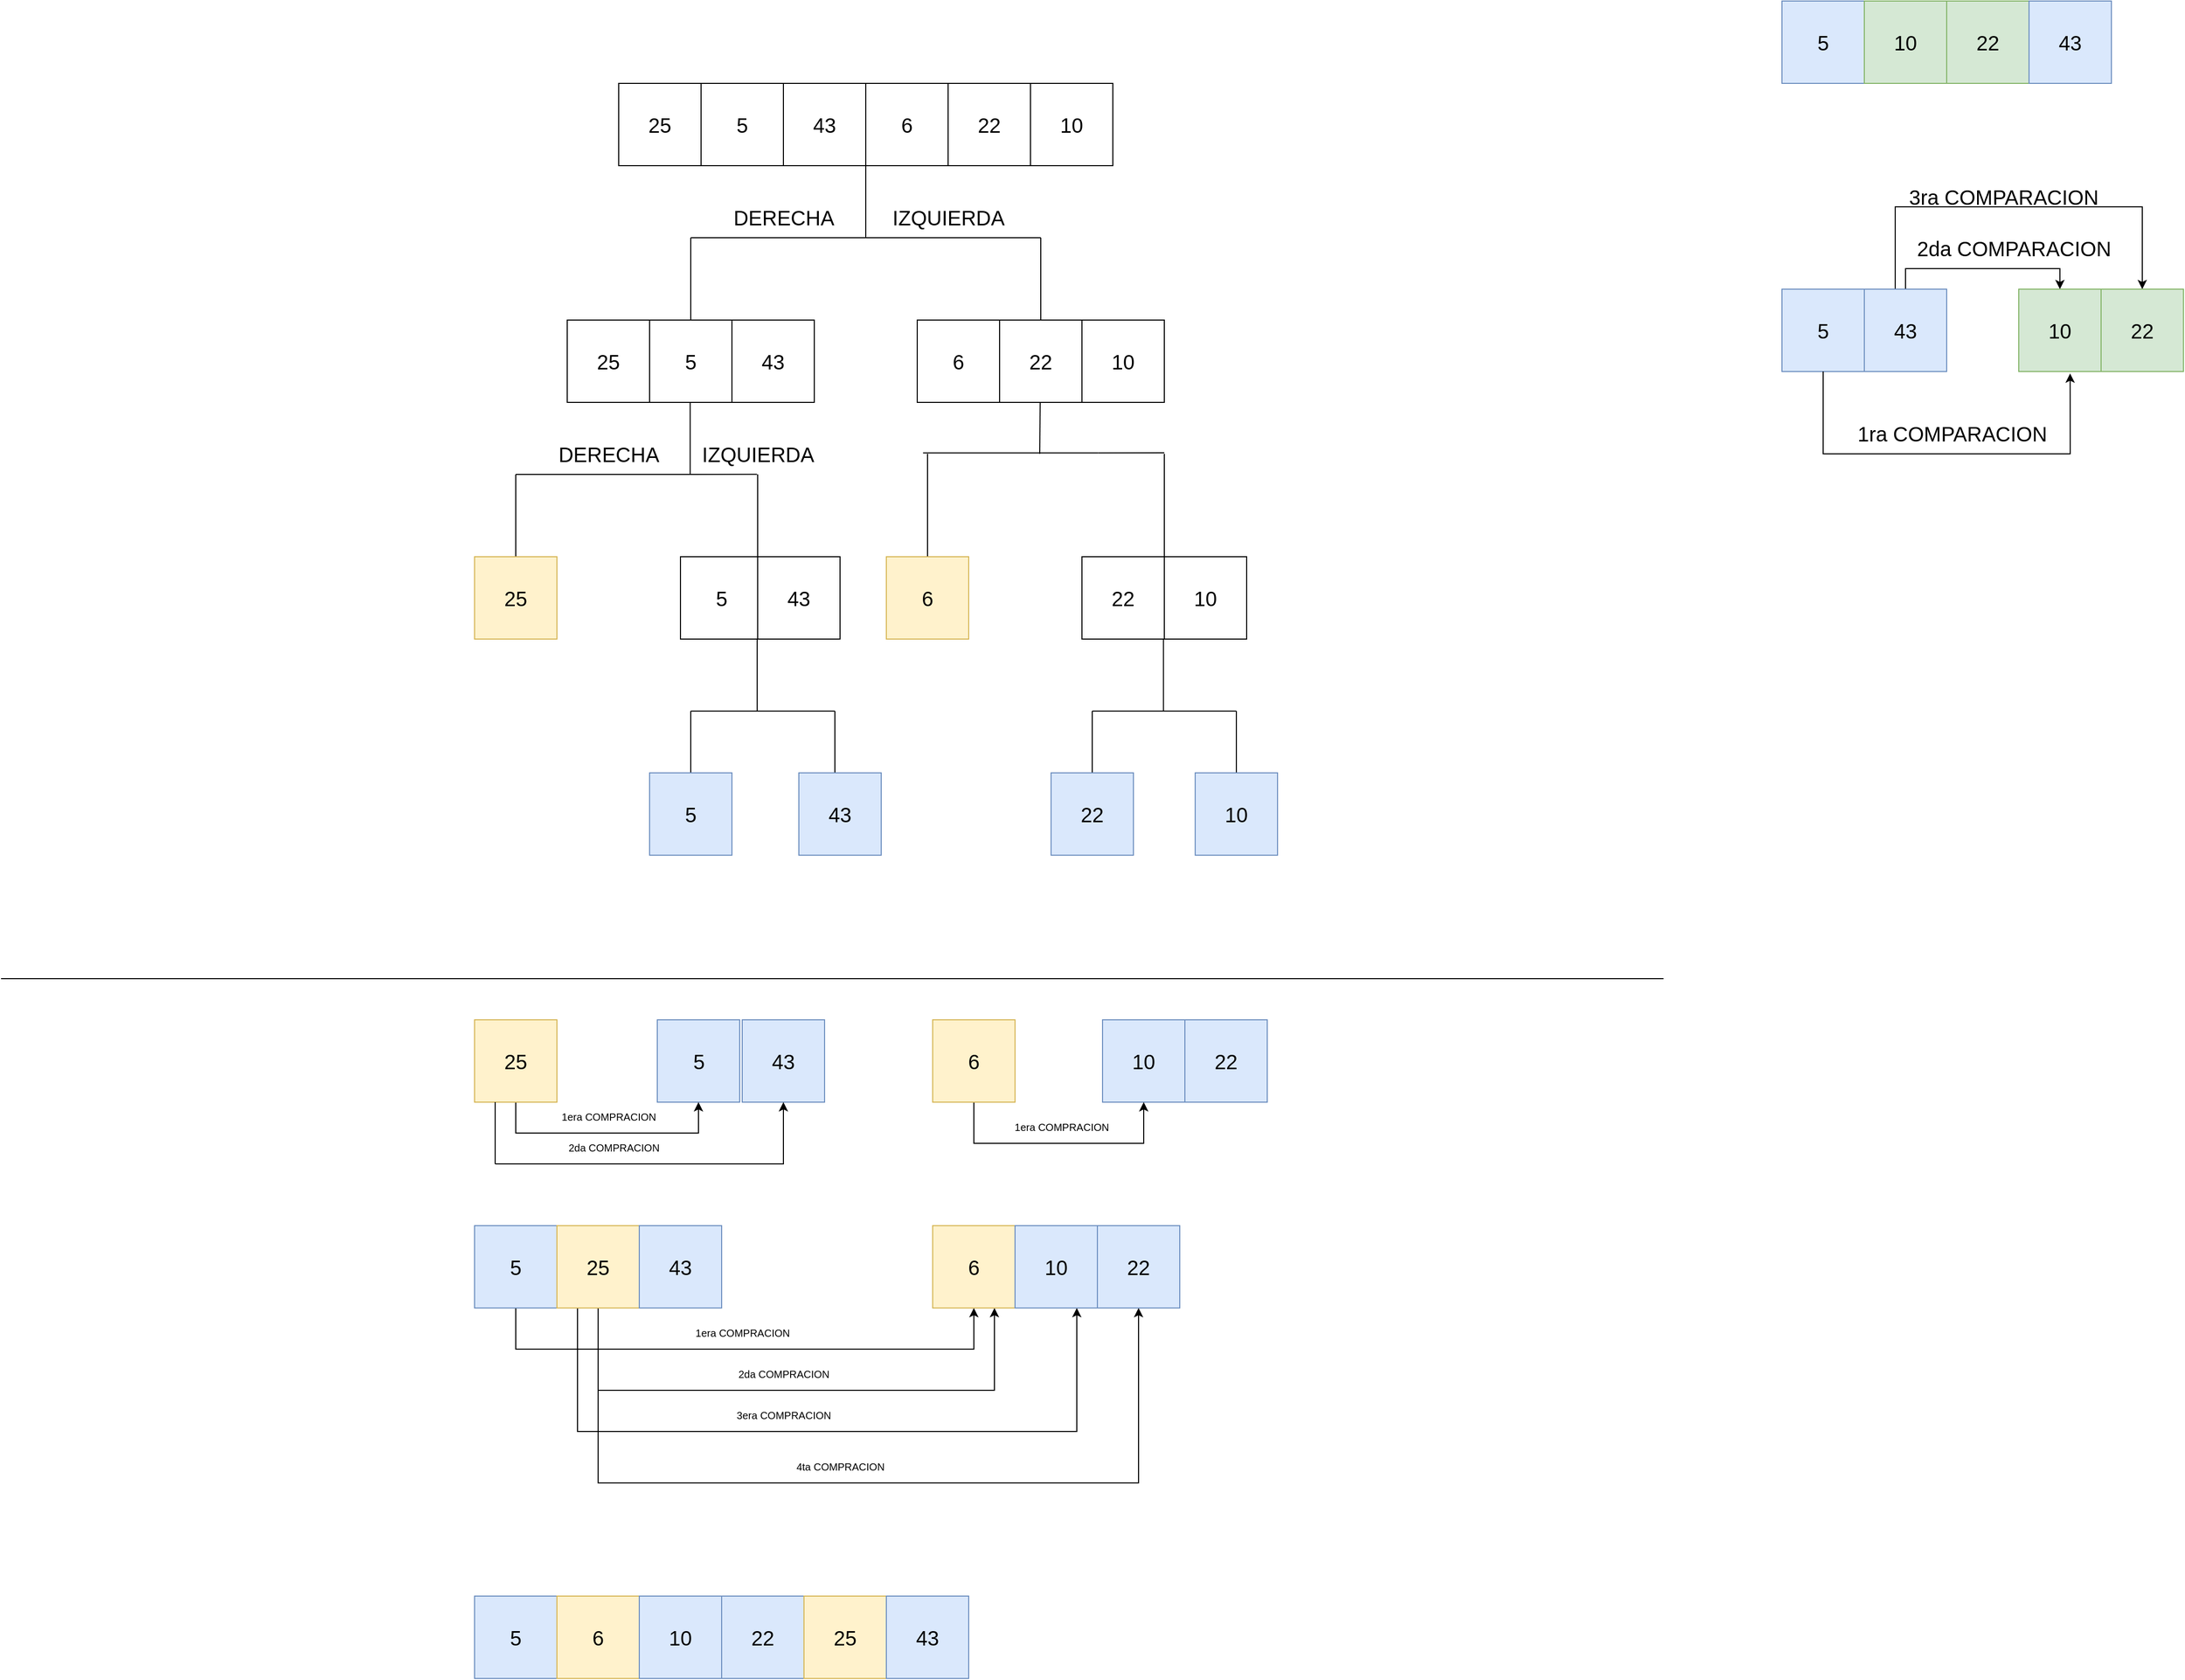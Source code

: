 <mxfile version="20.3.0" type="device"><diagram id="cO6zq_ooVspj6rPdRkod" name="Page-1"><mxGraphModel dx="1155" dy="2143" grid="1" gridSize="10" guides="1" tooltips="1" connect="1" arrows="1" fold="1" page="1" pageScale="1" pageWidth="4681" pageHeight="3300" math="0" shadow="0"><root><mxCell id="0"/><mxCell id="1" parent="0"/><mxCell id="gEKkwG1tQkAZAJxicMoD-1" value="&lt;font style=&quot;font-size: 20px;&quot;&gt;25&lt;/font&gt;" style="whiteSpace=wrap;html=1;aspect=fixed;" vertex="1" parent="1"><mxGeometry x="610" y="170" width="80" height="80" as="geometry"/></mxCell><mxCell id="gEKkwG1tQkAZAJxicMoD-2" value="&lt;font style=&quot;font-size: 20px;&quot;&gt;5&lt;/font&gt;" style="whiteSpace=wrap;html=1;aspect=fixed;" vertex="1" parent="1"><mxGeometry x="690" y="170" width="80" height="80" as="geometry"/></mxCell><mxCell id="gEKkwG1tQkAZAJxicMoD-3" value="&lt;font style=&quot;font-size: 20px;&quot;&gt;43&lt;/font&gt;" style="whiteSpace=wrap;html=1;aspect=fixed;" vertex="1" parent="1"><mxGeometry x="770" y="170" width="80" height="80" as="geometry"/></mxCell><mxCell id="gEKkwG1tQkAZAJxicMoD-4" value="&lt;font style=&quot;font-size: 20px;&quot;&gt;6&lt;/font&gt;" style="whiteSpace=wrap;html=1;aspect=fixed;" vertex="1" parent="1"><mxGeometry x="850" y="170" width="80" height="80" as="geometry"/></mxCell><mxCell id="gEKkwG1tQkAZAJxicMoD-5" value="&lt;font style=&quot;font-size: 20px;&quot;&gt;22&lt;/font&gt;" style="whiteSpace=wrap;html=1;aspect=fixed;" vertex="1" parent="1"><mxGeometry x="930" y="170" width="80" height="80" as="geometry"/></mxCell><mxCell id="gEKkwG1tQkAZAJxicMoD-6" value="&lt;font style=&quot;font-size: 20px;&quot;&gt;10&lt;/font&gt;" style="whiteSpace=wrap;html=1;aspect=fixed;" vertex="1" parent="1"><mxGeometry x="1010" y="170" width="80" height="80" as="geometry"/></mxCell><mxCell id="gEKkwG1tQkAZAJxicMoD-7" value="" style="endArrow=none;html=1;rounded=0;fontSize=20;entryX=0;entryY=1;entryDx=0;entryDy=0;" edge="1" parent="1" target="gEKkwG1tQkAZAJxicMoD-4"><mxGeometry width="50" height="50" relative="1" as="geometry"><mxPoint x="850" y="320" as="sourcePoint"/><mxPoint x="1040" y="510" as="targetPoint"/></mxGeometry></mxCell><mxCell id="gEKkwG1tQkAZAJxicMoD-8" value="" style="endArrow=none;html=1;rounded=0;fontSize=20;" edge="1" parent="1"><mxGeometry width="50" height="50" relative="1" as="geometry"><mxPoint x="680" y="320" as="sourcePoint"/><mxPoint x="850" y="320" as="targetPoint"/></mxGeometry></mxCell><mxCell id="gEKkwG1tQkAZAJxicMoD-10" value="DERECHA" style="text;html=1;resizable=0;autosize=1;align=center;verticalAlign=middle;points=[];fillColor=none;strokeColor=none;rounded=0;fontSize=20;" vertex="1" parent="1"><mxGeometry x="710" y="280" width="120" height="40" as="geometry"/></mxCell><mxCell id="gEKkwG1tQkAZAJxicMoD-11" value="" style="endArrow=none;html=1;rounded=0;fontSize=20;" edge="1" parent="1"><mxGeometry width="50" height="50" relative="1" as="geometry"><mxPoint x="850" y="320" as="sourcePoint"/><mxPoint x="1020" y="320" as="targetPoint"/></mxGeometry></mxCell><mxCell id="gEKkwG1tQkAZAJxicMoD-12" value="" style="endArrow=none;html=1;rounded=0;fontSize=20;" edge="1" parent="1"><mxGeometry width="50" height="50" relative="1" as="geometry"><mxPoint x="680" y="400" as="sourcePoint"/><mxPoint x="680" y="320" as="targetPoint"/></mxGeometry></mxCell><mxCell id="gEKkwG1tQkAZAJxicMoD-13" value="" style="endArrow=none;html=1;rounded=0;fontSize=20;" edge="1" parent="1"><mxGeometry width="50" height="50" relative="1" as="geometry"><mxPoint x="1020" y="400" as="sourcePoint"/><mxPoint x="1020" y="320" as="targetPoint"/></mxGeometry></mxCell><mxCell id="gEKkwG1tQkAZAJxicMoD-14" value="IZQUIERDA" style="text;html=1;resizable=0;autosize=1;align=center;verticalAlign=middle;points=[];fillColor=none;strokeColor=none;rounded=0;fontSize=20;" vertex="1" parent="1"><mxGeometry x="865" y="280" width="130" height="40" as="geometry"/></mxCell><mxCell id="gEKkwG1tQkAZAJxicMoD-15" value="&lt;font style=&quot;font-size: 20px;&quot;&gt;25&lt;/font&gt;" style="whiteSpace=wrap;html=1;aspect=fixed;" vertex="1" parent="1"><mxGeometry x="560" y="400" width="80" height="80" as="geometry"/></mxCell><mxCell id="gEKkwG1tQkAZAJxicMoD-16" value="&lt;font style=&quot;font-size: 20px;&quot;&gt;5&lt;/font&gt;" style="whiteSpace=wrap;html=1;aspect=fixed;" vertex="1" parent="1"><mxGeometry x="640" y="400" width="80" height="80" as="geometry"/></mxCell><mxCell id="gEKkwG1tQkAZAJxicMoD-17" value="&lt;font style=&quot;font-size: 20px;&quot;&gt;43&lt;/font&gt;" style="whiteSpace=wrap;html=1;aspect=fixed;" vertex="1" parent="1"><mxGeometry x="720" y="400" width="80" height="80" as="geometry"/></mxCell><mxCell id="gEKkwG1tQkAZAJxicMoD-18" value="&lt;font style=&quot;font-size: 20px;&quot;&gt;6&lt;/font&gt;" style="whiteSpace=wrap;html=1;aspect=fixed;" vertex="1" parent="1"><mxGeometry x="900" y="400" width="80" height="80" as="geometry"/></mxCell><mxCell id="gEKkwG1tQkAZAJxicMoD-19" value="&lt;font style=&quot;font-size: 20px;&quot;&gt;22&lt;/font&gt;" style="whiteSpace=wrap;html=1;aspect=fixed;" vertex="1" parent="1"><mxGeometry x="980" y="400" width="80" height="80" as="geometry"/></mxCell><mxCell id="gEKkwG1tQkAZAJxicMoD-20" value="&lt;font style=&quot;font-size: 20px;&quot;&gt;10&lt;/font&gt;" style="whiteSpace=wrap;html=1;aspect=fixed;" vertex="1" parent="1"><mxGeometry x="1060" y="400" width="80" height="80" as="geometry"/></mxCell><mxCell id="gEKkwG1tQkAZAJxicMoD-29" value="" style="endArrow=none;html=1;rounded=0;fontSize=20;entryX=0;entryY=1;entryDx=0;entryDy=0;" edge="1" parent="1"><mxGeometry width="50" height="50" relative="1" as="geometry"><mxPoint x="679.41" y="550" as="sourcePoint"/><mxPoint x="679.41" y="480" as="targetPoint"/></mxGeometry></mxCell><mxCell id="gEKkwG1tQkAZAJxicMoD-30" value="" style="endArrow=none;html=1;rounded=0;fontSize=20;" edge="1" parent="1"><mxGeometry width="50" height="50" relative="1" as="geometry"><mxPoint x="510.0" y="550" as="sourcePoint"/><mxPoint x="680.0" y="550" as="targetPoint"/></mxGeometry></mxCell><mxCell id="gEKkwG1tQkAZAJxicMoD-31" value="DERECHA" style="text;html=1;resizable=0;autosize=1;align=center;verticalAlign=middle;points=[];fillColor=none;strokeColor=none;rounded=0;fontSize=20;" vertex="1" parent="1"><mxGeometry x="540" y="510" width="120" height="40" as="geometry"/></mxCell><mxCell id="gEKkwG1tQkAZAJxicMoD-32" value="" style="endArrow=none;html=1;rounded=0;fontSize=20;entryX=0.495;entryY=0.997;entryDx=0;entryDy=0;entryPerimeter=0;" edge="1" parent="1" target="gEKkwG1tQkAZAJxicMoD-35"><mxGeometry width="50" height="50" relative="1" as="geometry"><mxPoint x="680.0" y="550" as="sourcePoint"/><mxPoint x="850.0" y="550" as="targetPoint"/></mxGeometry></mxCell><mxCell id="gEKkwG1tQkAZAJxicMoD-33" value="" style="endArrow=none;html=1;rounded=0;fontSize=20;" edge="1" parent="1"><mxGeometry width="50" height="50" relative="1" as="geometry"><mxPoint x="510.0" y="630" as="sourcePoint"/><mxPoint x="510.0" y="550" as="targetPoint"/></mxGeometry></mxCell><mxCell id="gEKkwG1tQkAZAJxicMoD-34" value="" style="endArrow=none;html=1;rounded=0;fontSize=20;" edge="1" parent="1"><mxGeometry width="50" height="50" relative="1" as="geometry"><mxPoint x="745.0" y="630" as="sourcePoint"/><mxPoint x="745.0" y="550" as="targetPoint"/></mxGeometry></mxCell><mxCell id="gEKkwG1tQkAZAJxicMoD-35" value="IZQUIERDA" style="text;html=1;resizable=0;autosize=1;align=center;verticalAlign=middle;points=[];fillColor=none;strokeColor=none;rounded=0;fontSize=20;" vertex="1" parent="1"><mxGeometry x="680" y="510" width="130" height="40" as="geometry"/></mxCell><mxCell id="gEKkwG1tQkAZAJxicMoD-36" value="&lt;font style=&quot;font-size: 20px;&quot;&gt;25&lt;/font&gt;" style="whiteSpace=wrap;html=1;aspect=fixed;fillColor=#fff2cc;strokeColor=#d6b656;" vertex="1" parent="1"><mxGeometry x="470" y="630" width="80" height="80" as="geometry"/></mxCell><mxCell id="gEKkwG1tQkAZAJxicMoD-37" value="&lt;font style=&quot;font-size: 20px;&quot;&gt;5&lt;/font&gt;" style="whiteSpace=wrap;html=1;aspect=fixed;" vertex="1" parent="1"><mxGeometry x="670" y="630" width="80" height="80" as="geometry"/></mxCell><mxCell id="gEKkwG1tQkAZAJxicMoD-38" value="&lt;font style=&quot;font-size: 20px;&quot;&gt;43&lt;/font&gt;" style="whiteSpace=wrap;html=1;aspect=fixed;" vertex="1" parent="1"><mxGeometry x="745" y="630" width="80" height="80" as="geometry"/></mxCell><mxCell id="gEKkwG1tQkAZAJxicMoD-39" value="" style="endArrow=none;html=1;rounded=0;fontSize=20;entryX=0;entryY=1;entryDx=0;entryDy=0;" edge="1" parent="1"><mxGeometry width="50" height="50" relative="1" as="geometry"><mxPoint x="1019" y="530" as="sourcePoint"/><mxPoint x="1019.41" y="480" as="targetPoint"/></mxGeometry></mxCell><mxCell id="gEKkwG1tQkAZAJxicMoD-40" value="" style="endArrow=none;html=1;rounded=0;fontSize=20;" edge="1" parent="1"><mxGeometry width="50" height="50" relative="1" as="geometry"><mxPoint x="905.65" y="529.15" as="sourcePoint"/><mxPoint x="1075.65" y="529.15" as="targetPoint"/></mxGeometry></mxCell><mxCell id="gEKkwG1tQkAZAJxicMoD-41" value="" style="endArrow=none;html=1;rounded=0;fontSize=20;entryX=0.495;entryY=0.997;entryDx=0;entryDy=0;entryPerimeter=0;" edge="1" parent="1"><mxGeometry width="50" height="50" relative="1" as="geometry"><mxPoint x="1075.65" y="529.15" as="sourcePoint"/><mxPoint x="1140" y="529.03" as="targetPoint"/></mxGeometry></mxCell><mxCell id="gEKkwG1tQkAZAJxicMoD-42" value="" style="endArrow=none;html=1;rounded=0;fontSize=20;exitX=0.5;exitY=0;exitDx=0;exitDy=0;" edge="1" parent="1" source="gEKkwG1tQkAZAJxicMoD-44"><mxGeometry width="50" height="50" relative="1" as="geometry"><mxPoint x="910.0" y="610" as="sourcePoint"/><mxPoint x="910.0" y="530" as="targetPoint"/></mxGeometry></mxCell><mxCell id="gEKkwG1tQkAZAJxicMoD-43" value="" style="endArrow=none;html=1;rounded=0;fontSize=20;exitX=1;exitY=0;exitDx=0;exitDy=0;" edge="1" parent="1" source="gEKkwG1tQkAZAJxicMoD-46"><mxGeometry width="50" height="50" relative="1" as="geometry"><mxPoint x="1140.0" y="610" as="sourcePoint"/><mxPoint x="1140.0" y="530" as="targetPoint"/></mxGeometry></mxCell><mxCell id="gEKkwG1tQkAZAJxicMoD-44" value="&lt;font style=&quot;font-size: 20px;&quot;&gt;6&lt;/font&gt;" style="whiteSpace=wrap;html=1;aspect=fixed;fillColor=#fff2cc;strokeColor=#d6b656;" vertex="1" parent="1"><mxGeometry x="870" y="630" width="80" height="80" as="geometry"/></mxCell><mxCell id="gEKkwG1tQkAZAJxicMoD-45" value="&lt;font style=&quot;font-size: 20px;&quot;&gt;10&lt;/font&gt;" style="whiteSpace=wrap;html=1;aspect=fixed;" vertex="1" parent="1"><mxGeometry x="1140" y="630" width="80" height="80" as="geometry"/></mxCell><mxCell id="gEKkwG1tQkAZAJxicMoD-46" value="&lt;font style=&quot;font-size: 20px;&quot;&gt;22&lt;/font&gt;" style="whiteSpace=wrap;html=1;aspect=fixed;" vertex="1" parent="1"><mxGeometry x="1060" y="630" width="80" height="80" as="geometry"/></mxCell><mxCell id="gEKkwG1tQkAZAJxicMoD-47" value="" style="endArrow=none;html=1;rounded=0;fontSize=20;entryX=0;entryY=1;entryDx=0;entryDy=0;" edge="1" parent="1"><mxGeometry width="50" height="50" relative="1" as="geometry"><mxPoint x="744.5" y="780" as="sourcePoint"/><mxPoint x="744.5" y="710" as="targetPoint"/></mxGeometry></mxCell><mxCell id="gEKkwG1tQkAZAJxicMoD-48" value="" style="endArrow=none;html=1;rounded=0;fontSize=20;" edge="1" parent="1"><mxGeometry width="50" height="50" relative="1" as="geometry"><mxPoint x="820" y="780" as="sourcePoint"/><mxPoint x="680" y="780" as="targetPoint"/></mxGeometry></mxCell><mxCell id="gEKkwG1tQkAZAJxicMoD-49" value="" style="endArrow=none;html=1;rounded=0;fontSize=20;" edge="1" parent="1"><mxGeometry width="50" height="50" relative="1" as="geometry"><mxPoint x="680" y="840" as="sourcePoint"/><mxPoint x="680" y="780" as="targetPoint"/></mxGeometry></mxCell><mxCell id="gEKkwG1tQkAZAJxicMoD-50" value="" style="endArrow=none;html=1;rounded=0;fontSize=20;" edge="1" parent="1"><mxGeometry width="50" height="50" relative="1" as="geometry"><mxPoint x="820.0" y="840" as="sourcePoint"/><mxPoint x="820.0" y="780" as="targetPoint"/></mxGeometry></mxCell><mxCell id="gEKkwG1tQkAZAJxicMoD-51" value="&lt;font style=&quot;font-size: 20px;&quot;&gt;5&lt;/font&gt;" style="whiteSpace=wrap;html=1;aspect=fixed;fillColor=#dae8fc;strokeColor=#6c8ebf;" vertex="1" parent="1"><mxGeometry x="640" y="840" width="80" height="80" as="geometry"/></mxCell><mxCell id="gEKkwG1tQkAZAJxicMoD-52" value="&lt;font style=&quot;font-size: 20px;&quot;&gt;43&lt;/font&gt;" style="whiteSpace=wrap;html=1;aspect=fixed;fillColor=#dae8fc;strokeColor=#6c8ebf;" vertex="1" parent="1"><mxGeometry x="785" y="840" width="80" height="80" as="geometry"/></mxCell><mxCell id="gEKkwG1tQkAZAJxicMoD-53" value="" style="endArrow=none;html=1;rounded=0;fontSize=20;entryX=0;entryY=1;entryDx=0;entryDy=0;" edge="1" parent="1"><mxGeometry width="50" height="50" relative="1" as="geometry"><mxPoint x="1139.2" y="780" as="sourcePoint"/><mxPoint x="1139.2" y="710" as="targetPoint"/></mxGeometry></mxCell><mxCell id="gEKkwG1tQkAZAJxicMoD-54" value="" style="endArrow=none;html=1;rounded=0;fontSize=20;" edge="1" parent="1"><mxGeometry width="50" height="50" relative="1" as="geometry"><mxPoint x="1070" y="780" as="sourcePoint"/><mxPoint x="1210" y="780" as="targetPoint"/></mxGeometry></mxCell><mxCell id="gEKkwG1tQkAZAJxicMoD-55" value="" style="endArrow=none;html=1;rounded=0;fontSize=20;" edge="1" parent="1"><mxGeometry width="50" height="50" relative="1" as="geometry"><mxPoint x="1070" y="780" as="sourcePoint"/><mxPoint x="1070" y="840" as="targetPoint"/></mxGeometry></mxCell><mxCell id="gEKkwG1tQkAZAJxicMoD-56" value="" style="endArrow=none;html=1;rounded=0;fontSize=20;" edge="1" parent="1"><mxGeometry width="50" height="50" relative="1" as="geometry"><mxPoint x="1210" y="780" as="sourcePoint"/><mxPoint x="1210" y="840" as="targetPoint"/><Array as="points"><mxPoint x="1210" y="800"/></Array></mxGeometry></mxCell><mxCell id="gEKkwG1tQkAZAJxicMoD-57" value="&lt;font style=&quot;font-size: 20px;&quot;&gt;22&lt;/font&gt;" style="whiteSpace=wrap;html=1;aspect=fixed;fillColor=#dae8fc;strokeColor=#6c8ebf;" vertex="1" parent="1"><mxGeometry x="1030" y="840" width="80" height="80" as="geometry"/></mxCell><mxCell id="gEKkwG1tQkAZAJxicMoD-58" value="&lt;font style=&quot;font-size: 20px;&quot;&gt;10&lt;/font&gt;" style="whiteSpace=wrap;html=1;aspect=fixed;fillColor=#dae8fc;strokeColor=#6c8ebf;" vertex="1" parent="1"><mxGeometry x="1170" y="840" width="80" height="80" as="geometry"/></mxCell><mxCell id="gEKkwG1tQkAZAJxicMoD-75" style="edgeStyle=orthogonalEdgeStyle;rounded=0;orthogonalLoop=1;jettySize=auto;html=1;exitX=1;exitY=0;exitDx=0;exitDy=0;entryX=0.5;entryY=0;entryDx=0;entryDy=0;fontSize=20;" edge="1" parent="1" source="gEKkwG1tQkAZAJxicMoD-59" target="gEKkwG1tQkAZAJxicMoD-62"><mxGeometry relative="1" as="geometry"><Array as="points"><mxPoint x="1850" y="370"/><mxPoint x="1850" y="290"/><mxPoint x="2090" y="290"/></Array></mxGeometry></mxCell><mxCell id="gEKkwG1tQkAZAJxicMoD-59" value="&lt;font style=&quot;font-size: 20px;&quot;&gt;5&lt;/font&gt;" style="whiteSpace=wrap;html=1;aspect=fixed;fillColor=#dae8fc;strokeColor=#6c8ebf;" vertex="1" parent="1"><mxGeometry x="1740" y="370" width="80" height="80" as="geometry"/></mxCell><mxCell id="gEKkwG1tQkAZAJxicMoD-70" style="edgeStyle=orthogonalEdgeStyle;rounded=0;orthogonalLoop=1;jettySize=auto;html=1;exitX=0.5;exitY=0;exitDx=0;exitDy=0;entryX=0.5;entryY=0;entryDx=0;entryDy=0;fontSize=20;" edge="1" parent="1" source="gEKkwG1tQkAZAJxicMoD-60" target="gEKkwG1tQkAZAJxicMoD-61"><mxGeometry relative="1" as="geometry"/></mxCell><mxCell id="gEKkwG1tQkAZAJxicMoD-60" value="&lt;font style=&quot;font-size: 20px;&quot;&gt;43&lt;/font&gt;" style="whiteSpace=wrap;html=1;aspect=fixed;fillColor=#dae8fc;strokeColor=#6c8ebf;" vertex="1" parent="1"><mxGeometry x="1820" y="370" width="80" height="80" as="geometry"/></mxCell><mxCell id="gEKkwG1tQkAZAJxicMoD-61" value="&lt;font style=&quot;font-size: 20px;&quot;&gt;10&lt;/font&gt;" style="whiteSpace=wrap;html=1;aspect=fixed;fillColor=#d5e8d4;strokeColor=#82b366;" vertex="1" parent="1"><mxGeometry x="1970" y="370" width="80" height="80" as="geometry"/></mxCell><mxCell id="gEKkwG1tQkAZAJxicMoD-62" value="&lt;font style=&quot;font-size: 20px;&quot;&gt;22&lt;/font&gt;" style="whiteSpace=wrap;html=1;aspect=fixed;fillColor=#d5e8d4;strokeColor=#82b366;" vertex="1" parent="1"><mxGeometry x="2050" y="370" width="80" height="80" as="geometry"/></mxCell><mxCell id="gEKkwG1tQkAZAJxicMoD-67" value="" style="endArrow=classic;html=1;rounded=0;fontSize=20;exitX=0.5;exitY=1;exitDx=0;exitDy=0;entryX=0.624;entryY=1.024;entryDx=0;entryDy=0;entryPerimeter=0;" edge="1" parent="1" source="gEKkwG1tQkAZAJxicMoD-59" target="gEKkwG1tQkAZAJxicMoD-61"><mxGeometry width="50" height="50" relative="1" as="geometry"><mxPoint x="1780" y="230" as="sourcePoint"/><mxPoint x="2030" y="520" as="targetPoint"/><Array as="points"><mxPoint x="1780" y="530"/><mxPoint x="2020" y="530"/></Array></mxGeometry></mxCell><mxCell id="gEKkwG1tQkAZAJxicMoD-68" value="&lt;font style=&quot;font-size: 20px;&quot;&gt;5&lt;/font&gt;" style="whiteSpace=wrap;html=1;aspect=fixed;fillColor=#dae8fc;strokeColor=#6c8ebf;" vertex="1" parent="1"><mxGeometry x="1740" y="90" width="80" height="80" as="geometry"/></mxCell><mxCell id="gEKkwG1tQkAZAJxicMoD-69" value="1ra COMPARACION" style="text;html=1;resizable=0;autosize=1;align=center;verticalAlign=middle;points=[];fillColor=none;strokeColor=none;rounded=0;fontSize=20;" vertex="1" parent="1"><mxGeometry x="1800" y="490" width="210" height="40" as="geometry"/></mxCell><mxCell id="gEKkwG1tQkAZAJxicMoD-71" value="2da COMPARACION" style="text;html=1;resizable=0;autosize=1;align=center;verticalAlign=middle;points=[];fillColor=none;strokeColor=none;rounded=0;fontSize=20;" vertex="1" parent="1"><mxGeometry x="1860" y="310" width="210" height="40" as="geometry"/></mxCell><mxCell id="gEKkwG1tQkAZAJxicMoD-72" value="&lt;font style=&quot;font-size: 20px;&quot;&gt;10&lt;/font&gt;" style="whiteSpace=wrap;html=1;aspect=fixed;fillColor=#d5e8d4;strokeColor=#82b366;" vertex="1" parent="1"><mxGeometry x="1820" y="90" width="80" height="80" as="geometry"/></mxCell><mxCell id="gEKkwG1tQkAZAJxicMoD-76" value="3ra COMPARACION" style="text;html=1;resizable=0;autosize=1;align=center;verticalAlign=middle;points=[];fillColor=none;strokeColor=none;rounded=0;fontSize=20;" vertex="1" parent="1"><mxGeometry x="1850" y="260" width="210" height="40" as="geometry"/></mxCell><mxCell id="gEKkwG1tQkAZAJxicMoD-77" value="&lt;font style=&quot;font-size: 20px;&quot;&gt;22&lt;/font&gt;" style="whiteSpace=wrap;html=1;aspect=fixed;fillColor=#d5e8d4;strokeColor=#82b366;" vertex="1" parent="1"><mxGeometry x="1900" y="90" width="80" height="80" as="geometry"/></mxCell><mxCell id="gEKkwG1tQkAZAJxicMoD-78" value="&lt;font style=&quot;font-size: 20px;&quot;&gt;43&lt;/font&gt;" style="whiteSpace=wrap;html=1;aspect=fixed;fillColor=#dae8fc;strokeColor=#6c8ebf;" vertex="1" parent="1"><mxGeometry x="1980" y="90" width="80" height="80" as="geometry"/></mxCell><mxCell id="gEKkwG1tQkAZAJxicMoD-79" value="" style="endArrow=none;html=1;rounded=0;fontSize=20;" edge="1" parent="1"><mxGeometry width="50" height="50" relative="1" as="geometry"><mxPoint x="10" y="1040" as="sourcePoint"/><mxPoint x="1625" y="1040" as="targetPoint"/></mxGeometry></mxCell><mxCell id="gEKkwG1tQkAZAJxicMoD-80" value="&lt;font style=&quot;font-size: 20px;&quot;&gt;5&lt;/font&gt;" style="whiteSpace=wrap;html=1;aspect=fixed;fillColor=#dae8fc;strokeColor=#6c8ebf;" vertex="1" parent="1"><mxGeometry x="647.5" y="1080" width="80" height="80" as="geometry"/></mxCell><mxCell id="gEKkwG1tQkAZAJxicMoD-81" value="&lt;font style=&quot;font-size: 20px;&quot;&gt;43&lt;/font&gt;" style="whiteSpace=wrap;html=1;aspect=fixed;fillColor=#dae8fc;strokeColor=#6c8ebf;" vertex="1" parent="1"><mxGeometry x="730" y="1080" width="80" height="80" as="geometry"/></mxCell><mxCell id="gEKkwG1tQkAZAJxicMoD-82" value="&lt;font style=&quot;font-size: 20px;&quot;&gt;22&lt;/font&gt;" style="whiteSpace=wrap;html=1;aspect=fixed;fillColor=#dae8fc;strokeColor=#6c8ebf;" vertex="1" parent="1"><mxGeometry x="1160" y="1080" width="80" height="80" as="geometry"/></mxCell><mxCell id="gEKkwG1tQkAZAJxicMoD-83" value="&lt;font style=&quot;font-size: 20px;&quot;&gt;10&lt;/font&gt;" style="whiteSpace=wrap;html=1;aspect=fixed;fillColor=#dae8fc;strokeColor=#6c8ebf;" vertex="1" parent="1"><mxGeometry x="1080" y="1080" width="80" height="80" as="geometry"/></mxCell><mxCell id="gEKkwG1tQkAZAJxicMoD-85" style="edgeStyle=orthogonalEdgeStyle;rounded=0;orthogonalLoop=1;jettySize=auto;html=1;exitX=0.5;exitY=1;exitDx=0;exitDy=0;entryX=0.5;entryY=1;entryDx=0;entryDy=0;fontSize=20;" edge="1" parent="1" source="gEKkwG1tQkAZAJxicMoD-84" target="gEKkwG1tQkAZAJxicMoD-80"><mxGeometry relative="1" as="geometry"><Array as="points"><mxPoint x="510" y="1190"/><mxPoint x="687" y="1190"/></Array></mxGeometry></mxCell><mxCell id="gEKkwG1tQkAZAJxicMoD-88" style="edgeStyle=orthogonalEdgeStyle;rounded=0;orthogonalLoop=1;jettySize=auto;html=1;exitX=0.25;exitY=1;exitDx=0;exitDy=0;entryX=0.5;entryY=1;entryDx=0;entryDy=0;fontSize=20;startArrow=none;" edge="1" parent="1" source="gEKkwG1tQkAZAJxicMoD-90" target="gEKkwG1tQkAZAJxicMoD-81"><mxGeometry relative="1" as="geometry"><Array as="points"><mxPoint x="490" y="1220"/><mxPoint x="770" y="1220"/></Array></mxGeometry></mxCell><mxCell id="gEKkwG1tQkAZAJxicMoD-84" value="&lt;font style=&quot;font-size: 20px;&quot;&gt;25&lt;/font&gt;" style="whiteSpace=wrap;html=1;aspect=fixed;fillColor=#fff2cc;strokeColor=#d6b656;" vertex="1" parent="1"><mxGeometry x="470" y="1080" width="80" height="80" as="geometry"/></mxCell><mxCell id="gEKkwG1tQkAZAJxicMoD-102" style="edgeStyle=orthogonalEdgeStyle;rounded=0;orthogonalLoop=1;jettySize=auto;html=1;exitX=0.5;exitY=1;exitDx=0;exitDy=0;entryX=0.5;entryY=1;entryDx=0;entryDy=0;fontSize=10;" edge="1" parent="1" source="gEKkwG1tQkAZAJxicMoD-86" target="gEKkwG1tQkAZAJxicMoD-99"><mxGeometry relative="1" as="geometry"><Array as="points"><mxPoint x="510" y="1400"/><mxPoint x="955" y="1400"/></Array></mxGeometry></mxCell><mxCell id="gEKkwG1tQkAZAJxicMoD-86" value="&lt;font style=&quot;font-size: 20px;&quot;&gt;5&lt;/font&gt;" style="whiteSpace=wrap;html=1;aspect=fixed;fillColor=#dae8fc;strokeColor=#6c8ebf;" vertex="1" parent="1"><mxGeometry x="470" y="1280" width="80" height="80" as="geometry"/></mxCell><mxCell id="gEKkwG1tQkAZAJxicMoD-89" value="&lt;font style=&quot;font-size: 10px;&quot;&gt;1era COMPRACION&lt;/font&gt;" style="text;html=1;resizable=0;autosize=1;align=center;verticalAlign=middle;points=[];fillColor=none;strokeColor=none;rounded=0;fontSize=20;" vertex="1" parent="1"><mxGeometry x="540" y="1150" width="120" height="40" as="geometry"/></mxCell><mxCell id="gEKkwG1tQkAZAJxicMoD-90" value="&lt;font style=&quot;font-size: 10px;&quot;&gt;2da COMPRACION&lt;/font&gt;" style="text;html=1;resizable=0;autosize=1;align=center;verticalAlign=middle;points=[];fillColor=none;strokeColor=none;rounded=0;fontSize=20;" vertex="1" parent="1"><mxGeometry x="550" y="1180" width="110" height="40" as="geometry"/></mxCell><mxCell id="gEKkwG1tQkAZAJxicMoD-91" value="" style="edgeStyle=orthogonalEdgeStyle;rounded=0;orthogonalLoop=1;jettySize=auto;html=1;exitX=0.25;exitY=1;exitDx=0;exitDy=0;fontSize=20;endArrow=none;" edge="1" parent="1" source="gEKkwG1tQkAZAJxicMoD-84"><mxGeometry relative="1" as="geometry"><mxPoint x="490" y="1160" as="sourcePoint"/><mxPoint x="490" y="1220" as="targetPoint"/><Array as="points"/></mxGeometry></mxCell><mxCell id="gEKkwG1tQkAZAJxicMoD-110" style="edgeStyle=orthogonalEdgeStyle;rounded=0;orthogonalLoop=1;jettySize=auto;html=1;exitX=0.25;exitY=1;exitDx=0;exitDy=0;entryX=0.75;entryY=1;entryDx=0;entryDy=0;fontSize=10;" edge="1" parent="1" source="gEKkwG1tQkAZAJxicMoD-92" target="gEKkwG1tQkAZAJxicMoD-100"><mxGeometry relative="1" as="geometry"><Array as="points"><mxPoint x="570" y="1480"/><mxPoint x="1055" y="1480"/></Array></mxGeometry></mxCell><mxCell id="gEKkwG1tQkAZAJxicMoD-114" style="edgeStyle=orthogonalEdgeStyle;rounded=0;orthogonalLoop=1;jettySize=auto;html=1;exitX=0.5;exitY=1;exitDx=0;exitDy=0;entryX=0.75;entryY=1;entryDx=0;entryDy=0;fontSize=10;" edge="1" parent="1" source="gEKkwG1tQkAZAJxicMoD-92" target="gEKkwG1tQkAZAJxicMoD-99"><mxGeometry relative="1" as="geometry"><Array as="points"><mxPoint x="590" y="1440"/><mxPoint x="975" y="1440"/></Array></mxGeometry></mxCell><mxCell id="gEKkwG1tQkAZAJxicMoD-115" style="edgeStyle=orthogonalEdgeStyle;rounded=0;orthogonalLoop=1;jettySize=auto;html=1;exitX=0.5;exitY=1;exitDx=0;exitDy=0;entryX=0.5;entryY=1;entryDx=0;entryDy=0;fontSize=10;" edge="1" parent="1" source="gEKkwG1tQkAZAJxicMoD-92" target="gEKkwG1tQkAZAJxicMoD-101"><mxGeometry relative="1" as="geometry"><Array as="points"><mxPoint x="590" y="1530"/><mxPoint x="1115" y="1530"/></Array></mxGeometry></mxCell><mxCell id="gEKkwG1tQkAZAJxicMoD-92" value="&lt;font style=&quot;font-size: 20px;&quot;&gt;25&lt;/font&gt;" style="whiteSpace=wrap;html=1;aspect=fixed;fillColor=#fff2cc;strokeColor=#d6b656;" vertex="1" parent="1"><mxGeometry x="550" y="1280" width="80" height="80" as="geometry"/></mxCell><mxCell id="gEKkwG1tQkAZAJxicMoD-93" value="&lt;font style=&quot;font-size: 20px;&quot;&gt;43&lt;/font&gt;" style="whiteSpace=wrap;html=1;aspect=fixed;fillColor=#dae8fc;strokeColor=#6c8ebf;" vertex="1" parent="1"><mxGeometry x="630" y="1280" width="80" height="80" as="geometry"/></mxCell><mxCell id="gEKkwG1tQkAZAJxicMoD-95" style="edgeStyle=orthogonalEdgeStyle;rounded=0;orthogonalLoop=1;jettySize=auto;html=1;exitX=0.5;exitY=1;exitDx=0;exitDy=0;entryX=0.5;entryY=1;entryDx=0;entryDy=0;fontSize=10;" edge="1" parent="1" source="gEKkwG1tQkAZAJxicMoD-94" target="gEKkwG1tQkAZAJxicMoD-83"><mxGeometry relative="1" as="geometry"><Array as="points"><mxPoint x="955" y="1200"/><mxPoint x="1120" y="1200"/></Array></mxGeometry></mxCell><mxCell id="gEKkwG1tQkAZAJxicMoD-94" value="&lt;font style=&quot;font-size: 20px;&quot;&gt;6&lt;/font&gt;" style="whiteSpace=wrap;html=1;aspect=fixed;fillColor=#fff2cc;strokeColor=#d6b656;" vertex="1" parent="1"><mxGeometry x="915" y="1080" width="80" height="80" as="geometry"/></mxCell><mxCell id="gEKkwG1tQkAZAJxicMoD-97" value="&lt;font style=&quot;font-size: 10px;&quot;&gt;1era COMPRACION&lt;/font&gt;" style="text;html=1;resizable=0;autosize=1;align=center;verticalAlign=middle;points=[];fillColor=none;strokeColor=none;rounded=0;fontSize=20;" vertex="1" parent="1"><mxGeometry x="980" y="1160" width="120" height="40" as="geometry"/></mxCell><mxCell id="gEKkwG1tQkAZAJxicMoD-99" value="&lt;font style=&quot;font-size: 20px;&quot;&gt;6&lt;/font&gt;" style="whiteSpace=wrap;html=1;aspect=fixed;fillColor=#fff2cc;strokeColor=#d6b656;" vertex="1" parent="1"><mxGeometry x="915" y="1280" width="80" height="80" as="geometry"/></mxCell><mxCell id="gEKkwG1tQkAZAJxicMoD-100" value="&lt;font style=&quot;font-size: 20px;&quot;&gt;10&lt;/font&gt;" style="whiteSpace=wrap;html=1;aspect=fixed;fillColor=#dae8fc;strokeColor=#6c8ebf;" vertex="1" parent="1"><mxGeometry x="995" y="1280" width="80" height="80" as="geometry"/></mxCell><mxCell id="gEKkwG1tQkAZAJxicMoD-101" value="&lt;font style=&quot;font-size: 20px;&quot;&gt;22&lt;/font&gt;" style="whiteSpace=wrap;html=1;aspect=fixed;fillColor=#dae8fc;strokeColor=#6c8ebf;" vertex="1" parent="1"><mxGeometry x="1075" y="1280" width="80" height="80" as="geometry"/></mxCell><mxCell id="gEKkwG1tQkAZAJxicMoD-103" value="&lt;font style=&quot;font-size: 10px;&quot;&gt;1era COMPRACION&lt;/font&gt;" style="text;html=1;resizable=0;autosize=1;align=center;verticalAlign=middle;points=[];fillColor=none;strokeColor=none;rounded=0;fontSize=20;" vertex="1" parent="1"><mxGeometry x="670" y="1360" width="120" height="40" as="geometry"/></mxCell><mxCell id="gEKkwG1tQkAZAJxicMoD-104" value="&lt;font style=&quot;font-size: 20px;&quot;&gt;5&lt;/font&gt;" style="whiteSpace=wrap;html=1;aspect=fixed;fillColor=#dae8fc;strokeColor=#6c8ebf;" vertex="1" parent="1"><mxGeometry x="470" y="1640" width="80" height="80" as="geometry"/></mxCell><mxCell id="gEKkwG1tQkAZAJxicMoD-106" value="&lt;font style=&quot;font-size: 10px;&quot;&gt;2da COMPRACION&lt;/font&gt;" style="text;html=1;resizable=0;autosize=1;align=center;verticalAlign=middle;points=[];fillColor=none;strokeColor=none;rounded=0;fontSize=20;" vertex="1" parent="1"><mxGeometry x="715" y="1400" width="110" height="40" as="geometry"/></mxCell><mxCell id="gEKkwG1tQkAZAJxicMoD-109" value="&lt;font style=&quot;font-size: 20px;&quot;&gt;6&lt;/font&gt;" style="whiteSpace=wrap;html=1;aspect=fixed;fillColor=#fff2cc;strokeColor=#d6b656;" vertex="1" parent="1"><mxGeometry x="550" y="1640" width="80" height="80" as="geometry"/></mxCell><mxCell id="gEKkwG1tQkAZAJxicMoD-111" value="&lt;font style=&quot;font-size: 10px;&quot;&gt;3era COMPRACION&lt;/font&gt;" style="text;html=1;resizable=0;autosize=1;align=center;verticalAlign=middle;points=[];fillColor=none;strokeColor=none;rounded=0;fontSize=20;" vertex="1" parent="1"><mxGeometry x="710" y="1440" width="120" height="40" as="geometry"/></mxCell><mxCell id="gEKkwG1tQkAZAJxicMoD-112" value="&lt;font style=&quot;font-size: 20px;&quot;&gt;10&lt;/font&gt;" style="whiteSpace=wrap;html=1;aspect=fixed;fillColor=#dae8fc;strokeColor=#6c8ebf;" vertex="1" parent="1"><mxGeometry x="630" y="1640" width="80" height="80" as="geometry"/></mxCell><mxCell id="gEKkwG1tQkAZAJxicMoD-116" value="&lt;font style=&quot;font-size: 10px;&quot;&gt;4ta COMPRACION&lt;/font&gt;" style="text;html=1;resizable=0;autosize=1;align=center;verticalAlign=middle;points=[];fillColor=none;strokeColor=none;rounded=0;fontSize=20;" vertex="1" parent="1"><mxGeometry x="770" y="1490" width="110" height="40" as="geometry"/></mxCell><mxCell id="gEKkwG1tQkAZAJxicMoD-117" value="&lt;font style=&quot;font-size: 20px;&quot;&gt;22&lt;/font&gt;" style="whiteSpace=wrap;html=1;aspect=fixed;fillColor=#dae8fc;strokeColor=#6c8ebf;" vertex="1" parent="1"><mxGeometry x="710" y="1640" width="80" height="80" as="geometry"/></mxCell><mxCell id="gEKkwG1tQkAZAJxicMoD-118" value="&lt;font style=&quot;font-size: 20px;&quot;&gt;25&lt;/font&gt;" style="whiteSpace=wrap;html=1;aspect=fixed;fillColor=#fff2cc;strokeColor=#d6b656;" vertex="1" parent="1"><mxGeometry x="790" y="1640" width="80" height="80" as="geometry"/></mxCell><mxCell id="gEKkwG1tQkAZAJxicMoD-119" value="&lt;font style=&quot;font-size: 20px;&quot;&gt;43&lt;/font&gt;" style="whiteSpace=wrap;html=1;aspect=fixed;fillColor=#dae8fc;strokeColor=#6c8ebf;" vertex="1" parent="1"><mxGeometry x="870" y="1640" width="80" height="80" as="geometry"/></mxCell></root></mxGraphModel></diagram></mxfile>